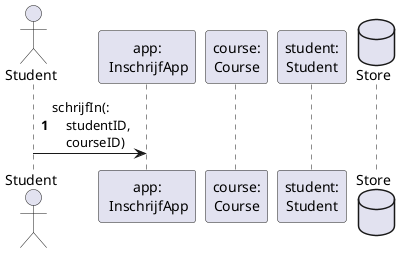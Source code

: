 @startuml

autonumber

actor Student
participant "app:\n InschrijfApp" as app
participant "course:\nCourse" as course
participant "student:\nStudent" as student
database Store

Student -> app: schrijfIn(: \n\
    studentID,\n\
    courseID)

@enduml